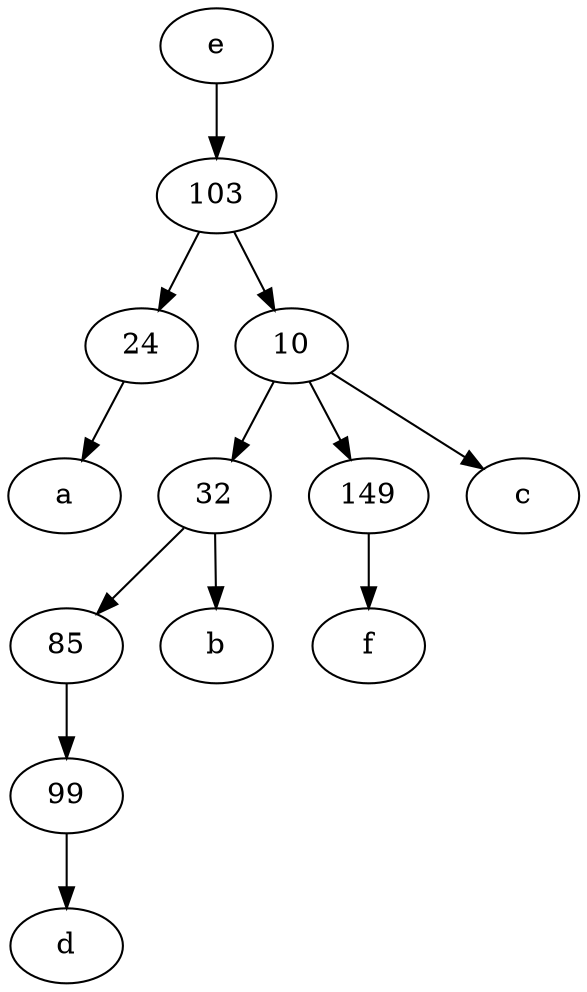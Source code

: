digraph  {
	24;
	32;
	149;
	10;
	99;
	103;
	85;
	e [pos="30,50!"];
	e -> 103;
	10 -> 32;
	10 -> c;
	99 -> d;
	85 -> 99;
	10 -> 149;
	103 -> 24;
	32 -> b;
	32 -> 85;
	24 -> a;
	149 -> f;
	103 -> 10;

	}